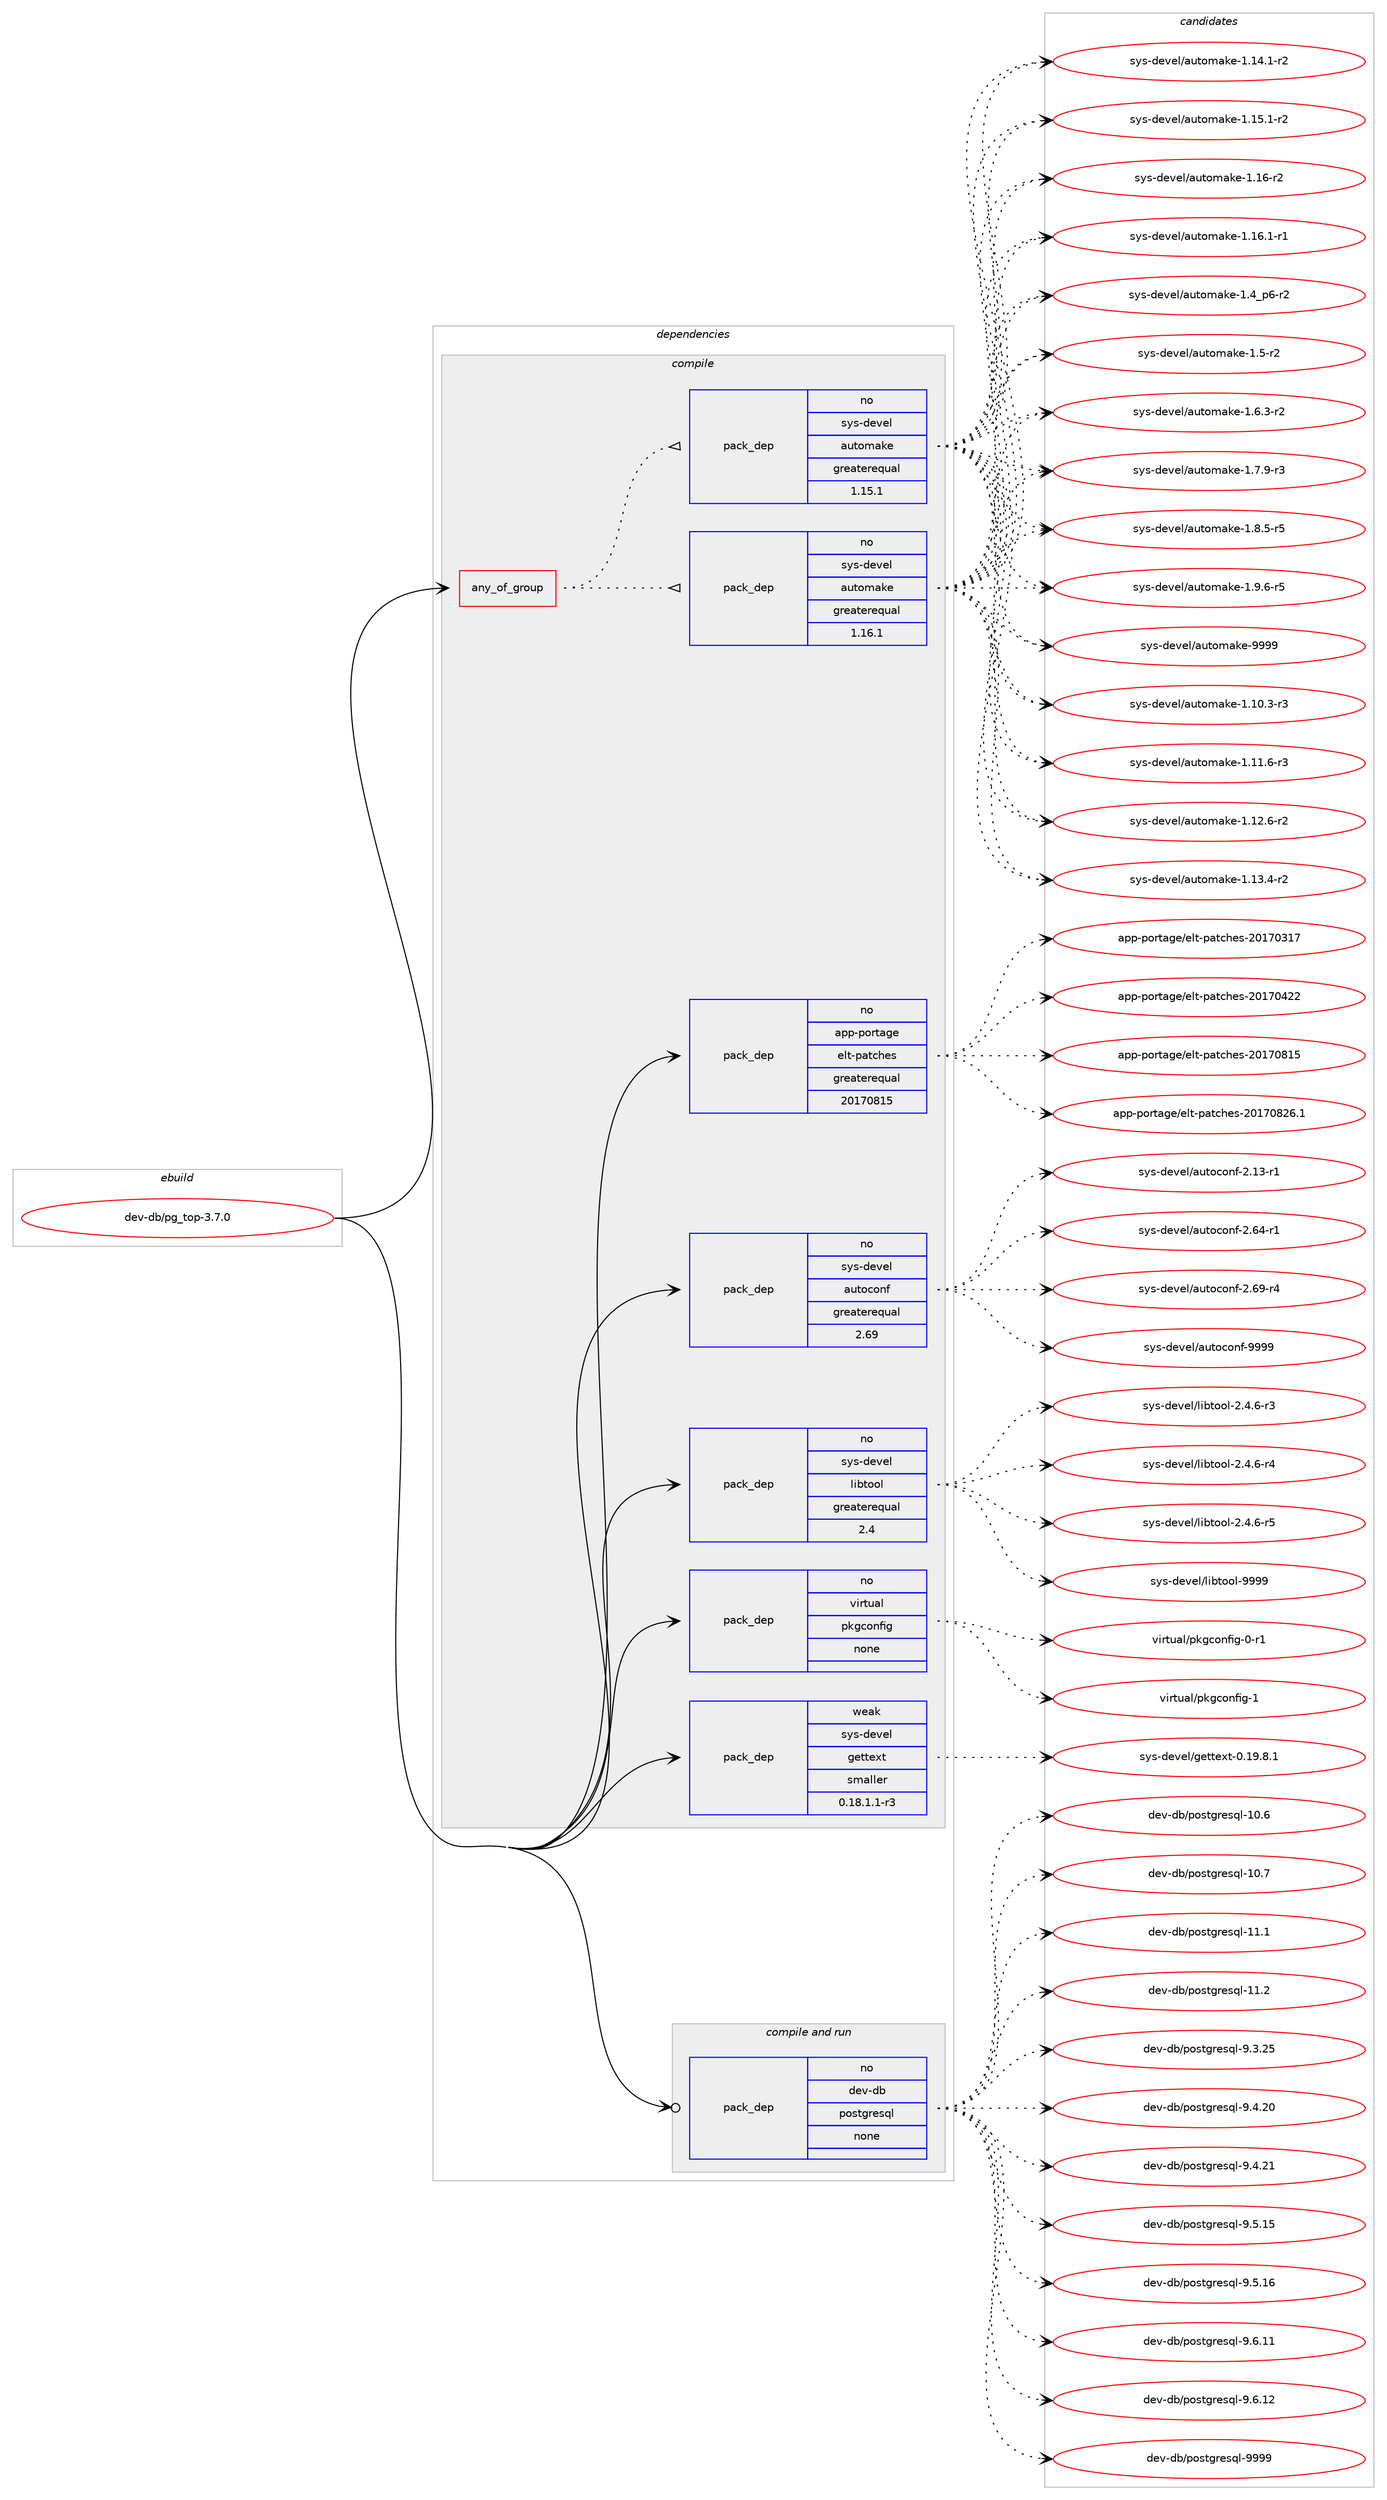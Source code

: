 digraph prolog {

# *************
# Graph options
# *************

newrank=true;
concentrate=true;
compound=true;
graph [rankdir=LR,fontname=Helvetica,fontsize=10,ranksep=1.5];#, ranksep=2.5, nodesep=0.2];
edge  [arrowhead=vee];
node  [fontname=Helvetica,fontsize=10];

# **********
# The ebuild
# **********

subgraph cluster_leftcol {
color=gray;
rank=same;
label=<<i>ebuild</i>>;
id [label="dev-db/pg_top-3.7.0", color=red, width=4, href="../dev-db/pg_top-3.7.0.svg"];
}

# ****************
# The dependencies
# ****************

subgraph cluster_midcol {
color=gray;
label=<<i>dependencies</i>>;
subgraph cluster_compile {
fillcolor="#eeeeee";
style=filled;
label=<<i>compile</i>>;
subgraph any20401 {
dependency1321259 [label=<<TABLE BORDER="0" CELLBORDER="1" CELLSPACING="0" CELLPADDING="4"><TR><TD CELLPADDING="10">any_of_group</TD></TR></TABLE>>, shape=none, color=red];subgraph pack942789 {
dependency1321260 [label=<<TABLE BORDER="0" CELLBORDER="1" CELLSPACING="0" CELLPADDING="4" WIDTH="220"><TR><TD ROWSPAN="6" CELLPADDING="30">pack_dep</TD></TR><TR><TD WIDTH="110">no</TD></TR><TR><TD>sys-devel</TD></TR><TR><TD>automake</TD></TR><TR><TD>greaterequal</TD></TR><TR><TD>1.16.1</TD></TR></TABLE>>, shape=none, color=blue];
}
dependency1321259:e -> dependency1321260:w [weight=20,style="dotted",arrowhead="oinv"];
subgraph pack942790 {
dependency1321261 [label=<<TABLE BORDER="0" CELLBORDER="1" CELLSPACING="0" CELLPADDING="4" WIDTH="220"><TR><TD ROWSPAN="6" CELLPADDING="30">pack_dep</TD></TR><TR><TD WIDTH="110">no</TD></TR><TR><TD>sys-devel</TD></TR><TR><TD>automake</TD></TR><TR><TD>greaterequal</TD></TR><TR><TD>1.15.1</TD></TR></TABLE>>, shape=none, color=blue];
}
dependency1321259:e -> dependency1321261:w [weight=20,style="dotted",arrowhead="oinv"];
}
id:e -> dependency1321259:w [weight=20,style="solid",arrowhead="vee"];
subgraph pack942791 {
dependency1321262 [label=<<TABLE BORDER="0" CELLBORDER="1" CELLSPACING="0" CELLPADDING="4" WIDTH="220"><TR><TD ROWSPAN="6" CELLPADDING="30">pack_dep</TD></TR><TR><TD WIDTH="110">no</TD></TR><TR><TD>app-portage</TD></TR><TR><TD>elt-patches</TD></TR><TR><TD>greaterequal</TD></TR><TR><TD>20170815</TD></TR></TABLE>>, shape=none, color=blue];
}
id:e -> dependency1321262:w [weight=20,style="solid",arrowhead="vee"];
subgraph pack942792 {
dependency1321263 [label=<<TABLE BORDER="0" CELLBORDER="1" CELLSPACING="0" CELLPADDING="4" WIDTH="220"><TR><TD ROWSPAN="6" CELLPADDING="30">pack_dep</TD></TR><TR><TD WIDTH="110">no</TD></TR><TR><TD>sys-devel</TD></TR><TR><TD>autoconf</TD></TR><TR><TD>greaterequal</TD></TR><TR><TD>2.69</TD></TR></TABLE>>, shape=none, color=blue];
}
id:e -> dependency1321263:w [weight=20,style="solid",arrowhead="vee"];
subgraph pack942793 {
dependency1321264 [label=<<TABLE BORDER="0" CELLBORDER="1" CELLSPACING="0" CELLPADDING="4" WIDTH="220"><TR><TD ROWSPAN="6" CELLPADDING="30">pack_dep</TD></TR><TR><TD WIDTH="110">no</TD></TR><TR><TD>sys-devel</TD></TR><TR><TD>libtool</TD></TR><TR><TD>greaterequal</TD></TR><TR><TD>2.4</TD></TR></TABLE>>, shape=none, color=blue];
}
id:e -> dependency1321264:w [weight=20,style="solid",arrowhead="vee"];
subgraph pack942794 {
dependency1321265 [label=<<TABLE BORDER="0" CELLBORDER="1" CELLSPACING="0" CELLPADDING="4" WIDTH="220"><TR><TD ROWSPAN="6" CELLPADDING="30">pack_dep</TD></TR><TR><TD WIDTH="110">no</TD></TR><TR><TD>virtual</TD></TR><TR><TD>pkgconfig</TD></TR><TR><TD>none</TD></TR><TR><TD></TD></TR></TABLE>>, shape=none, color=blue];
}
id:e -> dependency1321265:w [weight=20,style="solid",arrowhead="vee"];
subgraph pack942795 {
dependency1321266 [label=<<TABLE BORDER="0" CELLBORDER="1" CELLSPACING="0" CELLPADDING="4" WIDTH="220"><TR><TD ROWSPAN="6" CELLPADDING="30">pack_dep</TD></TR><TR><TD WIDTH="110">weak</TD></TR><TR><TD>sys-devel</TD></TR><TR><TD>gettext</TD></TR><TR><TD>smaller</TD></TR><TR><TD>0.18.1.1-r3</TD></TR></TABLE>>, shape=none, color=blue];
}
id:e -> dependency1321266:w [weight=20,style="solid",arrowhead="vee"];
}
subgraph cluster_compileandrun {
fillcolor="#eeeeee";
style=filled;
label=<<i>compile and run</i>>;
subgraph pack942796 {
dependency1321267 [label=<<TABLE BORDER="0" CELLBORDER="1" CELLSPACING="0" CELLPADDING="4" WIDTH="220"><TR><TD ROWSPAN="6" CELLPADDING="30">pack_dep</TD></TR><TR><TD WIDTH="110">no</TD></TR><TR><TD>dev-db</TD></TR><TR><TD>postgresql</TD></TR><TR><TD>none</TD></TR><TR><TD></TD></TR></TABLE>>, shape=none, color=blue];
}
id:e -> dependency1321267:w [weight=20,style="solid",arrowhead="odotvee"];
}
subgraph cluster_run {
fillcolor="#eeeeee";
style=filled;
label=<<i>run</i>>;
}
}

# **************
# The candidates
# **************

subgraph cluster_choices {
rank=same;
color=gray;
label=<<i>candidates</i>>;

subgraph choice942789 {
color=black;
nodesep=1;
choice11512111545100101118101108479711711611110997107101454946494846514511451 [label="sys-devel/automake-1.10.3-r3", color=red, width=4,href="../sys-devel/automake-1.10.3-r3.svg"];
choice11512111545100101118101108479711711611110997107101454946494946544511451 [label="sys-devel/automake-1.11.6-r3", color=red, width=4,href="../sys-devel/automake-1.11.6-r3.svg"];
choice11512111545100101118101108479711711611110997107101454946495046544511450 [label="sys-devel/automake-1.12.6-r2", color=red, width=4,href="../sys-devel/automake-1.12.6-r2.svg"];
choice11512111545100101118101108479711711611110997107101454946495146524511450 [label="sys-devel/automake-1.13.4-r2", color=red, width=4,href="../sys-devel/automake-1.13.4-r2.svg"];
choice11512111545100101118101108479711711611110997107101454946495246494511450 [label="sys-devel/automake-1.14.1-r2", color=red, width=4,href="../sys-devel/automake-1.14.1-r2.svg"];
choice11512111545100101118101108479711711611110997107101454946495346494511450 [label="sys-devel/automake-1.15.1-r2", color=red, width=4,href="../sys-devel/automake-1.15.1-r2.svg"];
choice1151211154510010111810110847971171161111099710710145494649544511450 [label="sys-devel/automake-1.16-r2", color=red, width=4,href="../sys-devel/automake-1.16-r2.svg"];
choice11512111545100101118101108479711711611110997107101454946495446494511449 [label="sys-devel/automake-1.16.1-r1", color=red, width=4,href="../sys-devel/automake-1.16.1-r1.svg"];
choice115121115451001011181011084797117116111109971071014549465295112544511450 [label="sys-devel/automake-1.4_p6-r2", color=red, width=4,href="../sys-devel/automake-1.4_p6-r2.svg"];
choice11512111545100101118101108479711711611110997107101454946534511450 [label="sys-devel/automake-1.5-r2", color=red, width=4,href="../sys-devel/automake-1.5-r2.svg"];
choice115121115451001011181011084797117116111109971071014549465446514511450 [label="sys-devel/automake-1.6.3-r2", color=red, width=4,href="../sys-devel/automake-1.6.3-r2.svg"];
choice115121115451001011181011084797117116111109971071014549465546574511451 [label="sys-devel/automake-1.7.9-r3", color=red, width=4,href="../sys-devel/automake-1.7.9-r3.svg"];
choice115121115451001011181011084797117116111109971071014549465646534511453 [label="sys-devel/automake-1.8.5-r5", color=red, width=4,href="../sys-devel/automake-1.8.5-r5.svg"];
choice115121115451001011181011084797117116111109971071014549465746544511453 [label="sys-devel/automake-1.9.6-r5", color=red, width=4,href="../sys-devel/automake-1.9.6-r5.svg"];
choice115121115451001011181011084797117116111109971071014557575757 [label="sys-devel/automake-9999", color=red, width=4,href="../sys-devel/automake-9999.svg"];
dependency1321260:e -> choice11512111545100101118101108479711711611110997107101454946494846514511451:w [style=dotted,weight="100"];
dependency1321260:e -> choice11512111545100101118101108479711711611110997107101454946494946544511451:w [style=dotted,weight="100"];
dependency1321260:e -> choice11512111545100101118101108479711711611110997107101454946495046544511450:w [style=dotted,weight="100"];
dependency1321260:e -> choice11512111545100101118101108479711711611110997107101454946495146524511450:w [style=dotted,weight="100"];
dependency1321260:e -> choice11512111545100101118101108479711711611110997107101454946495246494511450:w [style=dotted,weight="100"];
dependency1321260:e -> choice11512111545100101118101108479711711611110997107101454946495346494511450:w [style=dotted,weight="100"];
dependency1321260:e -> choice1151211154510010111810110847971171161111099710710145494649544511450:w [style=dotted,weight="100"];
dependency1321260:e -> choice11512111545100101118101108479711711611110997107101454946495446494511449:w [style=dotted,weight="100"];
dependency1321260:e -> choice115121115451001011181011084797117116111109971071014549465295112544511450:w [style=dotted,weight="100"];
dependency1321260:e -> choice11512111545100101118101108479711711611110997107101454946534511450:w [style=dotted,weight="100"];
dependency1321260:e -> choice115121115451001011181011084797117116111109971071014549465446514511450:w [style=dotted,weight="100"];
dependency1321260:e -> choice115121115451001011181011084797117116111109971071014549465546574511451:w [style=dotted,weight="100"];
dependency1321260:e -> choice115121115451001011181011084797117116111109971071014549465646534511453:w [style=dotted,weight="100"];
dependency1321260:e -> choice115121115451001011181011084797117116111109971071014549465746544511453:w [style=dotted,weight="100"];
dependency1321260:e -> choice115121115451001011181011084797117116111109971071014557575757:w [style=dotted,weight="100"];
}
subgraph choice942790 {
color=black;
nodesep=1;
choice11512111545100101118101108479711711611110997107101454946494846514511451 [label="sys-devel/automake-1.10.3-r3", color=red, width=4,href="../sys-devel/automake-1.10.3-r3.svg"];
choice11512111545100101118101108479711711611110997107101454946494946544511451 [label="sys-devel/automake-1.11.6-r3", color=red, width=4,href="../sys-devel/automake-1.11.6-r3.svg"];
choice11512111545100101118101108479711711611110997107101454946495046544511450 [label="sys-devel/automake-1.12.6-r2", color=red, width=4,href="../sys-devel/automake-1.12.6-r2.svg"];
choice11512111545100101118101108479711711611110997107101454946495146524511450 [label="sys-devel/automake-1.13.4-r2", color=red, width=4,href="../sys-devel/automake-1.13.4-r2.svg"];
choice11512111545100101118101108479711711611110997107101454946495246494511450 [label="sys-devel/automake-1.14.1-r2", color=red, width=4,href="../sys-devel/automake-1.14.1-r2.svg"];
choice11512111545100101118101108479711711611110997107101454946495346494511450 [label="sys-devel/automake-1.15.1-r2", color=red, width=4,href="../sys-devel/automake-1.15.1-r2.svg"];
choice1151211154510010111810110847971171161111099710710145494649544511450 [label="sys-devel/automake-1.16-r2", color=red, width=4,href="../sys-devel/automake-1.16-r2.svg"];
choice11512111545100101118101108479711711611110997107101454946495446494511449 [label="sys-devel/automake-1.16.1-r1", color=red, width=4,href="../sys-devel/automake-1.16.1-r1.svg"];
choice115121115451001011181011084797117116111109971071014549465295112544511450 [label="sys-devel/automake-1.4_p6-r2", color=red, width=4,href="../sys-devel/automake-1.4_p6-r2.svg"];
choice11512111545100101118101108479711711611110997107101454946534511450 [label="sys-devel/automake-1.5-r2", color=red, width=4,href="../sys-devel/automake-1.5-r2.svg"];
choice115121115451001011181011084797117116111109971071014549465446514511450 [label="sys-devel/automake-1.6.3-r2", color=red, width=4,href="../sys-devel/automake-1.6.3-r2.svg"];
choice115121115451001011181011084797117116111109971071014549465546574511451 [label="sys-devel/automake-1.7.9-r3", color=red, width=4,href="../sys-devel/automake-1.7.9-r3.svg"];
choice115121115451001011181011084797117116111109971071014549465646534511453 [label="sys-devel/automake-1.8.5-r5", color=red, width=4,href="../sys-devel/automake-1.8.5-r5.svg"];
choice115121115451001011181011084797117116111109971071014549465746544511453 [label="sys-devel/automake-1.9.6-r5", color=red, width=4,href="../sys-devel/automake-1.9.6-r5.svg"];
choice115121115451001011181011084797117116111109971071014557575757 [label="sys-devel/automake-9999", color=red, width=4,href="../sys-devel/automake-9999.svg"];
dependency1321261:e -> choice11512111545100101118101108479711711611110997107101454946494846514511451:w [style=dotted,weight="100"];
dependency1321261:e -> choice11512111545100101118101108479711711611110997107101454946494946544511451:w [style=dotted,weight="100"];
dependency1321261:e -> choice11512111545100101118101108479711711611110997107101454946495046544511450:w [style=dotted,weight="100"];
dependency1321261:e -> choice11512111545100101118101108479711711611110997107101454946495146524511450:w [style=dotted,weight="100"];
dependency1321261:e -> choice11512111545100101118101108479711711611110997107101454946495246494511450:w [style=dotted,weight="100"];
dependency1321261:e -> choice11512111545100101118101108479711711611110997107101454946495346494511450:w [style=dotted,weight="100"];
dependency1321261:e -> choice1151211154510010111810110847971171161111099710710145494649544511450:w [style=dotted,weight="100"];
dependency1321261:e -> choice11512111545100101118101108479711711611110997107101454946495446494511449:w [style=dotted,weight="100"];
dependency1321261:e -> choice115121115451001011181011084797117116111109971071014549465295112544511450:w [style=dotted,weight="100"];
dependency1321261:e -> choice11512111545100101118101108479711711611110997107101454946534511450:w [style=dotted,weight="100"];
dependency1321261:e -> choice115121115451001011181011084797117116111109971071014549465446514511450:w [style=dotted,weight="100"];
dependency1321261:e -> choice115121115451001011181011084797117116111109971071014549465546574511451:w [style=dotted,weight="100"];
dependency1321261:e -> choice115121115451001011181011084797117116111109971071014549465646534511453:w [style=dotted,weight="100"];
dependency1321261:e -> choice115121115451001011181011084797117116111109971071014549465746544511453:w [style=dotted,weight="100"];
dependency1321261:e -> choice115121115451001011181011084797117116111109971071014557575757:w [style=dotted,weight="100"];
}
subgraph choice942791 {
color=black;
nodesep=1;
choice97112112451121111141169710310147101108116451129711699104101115455048495548514955 [label="app-portage/elt-patches-20170317", color=red, width=4,href="../app-portage/elt-patches-20170317.svg"];
choice97112112451121111141169710310147101108116451129711699104101115455048495548525050 [label="app-portage/elt-patches-20170422", color=red, width=4,href="../app-portage/elt-patches-20170422.svg"];
choice97112112451121111141169710310147101108116451129711699104101115455048495548564953 [label="app-portage/elt-patches-20170815", color=red, width=4,href="../app-portage/elt-patches-20170815.svg"];
choice971121124511211111411697103101471011081164511297116991041011154550484955485650544649 [label="app-portage/elt-patches-20170826.1", color=red, width=4,href="../app-portage/elt-patches-20170826.1.svg"];
dependency1321262:e -> choice97112112451121111141169710310147101108116451129711699104101115455048495548514955:w [style=dotted,weight="100"];
dependency1321262:e -> choice97112112451121111141169710310147101108116451129711699104101115455048495548525050:w [style=dotted,weight="100"];
dependency1321262:e -> choice97112112451121111141169710310147101108116451129711699104101115455048495548564953:w [style=dotted,weight="100"];
dependency1321262:e -> choice971121124511211111411697103101471011081164511297116991041011154550484955485650544649:w [style=dotted,weight="100"];
}
subgraph choice942792 {
color=black;
nodesep=1;
choice1151211154510010111810110847971171161119911111010245504649514511449 [label="sys-devel/autoconf-2.13-r1", color=red, width=4,href="../sys-devel/autoconf-2.13-r1.svg"];
choice1151211154510010111810110847971171161119911111010245504654524511449 [label="sys-devel/autoconf-2.64-r1", color=red, width=4,href="../sys-devel/autoconf-2.64-r1.svg"];
choice1151211154510010111810110847971171161119911111010245504654574511452 [label="sys-devel/autoconf-2.69-r4", color=red, width=4,href="../sys-devel/autoconf-2.69-r4.svg"];
choice115121115451001011181011084797117116111991111101024557575757 [label="sys-devel/autoconf-9999", color=red, width=4,href="../sys-devel/autoconf-9999.svg"];
dependency1321263:e -> choice1151211154510010111810110847971171161119911111010245504649514511449:w [style=dotted,weight="100"];
dependency1321263:e -> choice1151211154510010111810110847971171161119911111010245504654524511449:w [style=dotted,weight="100"];
dependency1321263:e -> choice1151211154510010111810110847971171161119911111010245504654574511452:w [style=dotted,weight="100"];
dependency1321263:e -> choice115121115451001011181011084797117116111991111101024557575757:w [style=dotted,weight="100"];
}
subgraph choice942793 {
color=black;
nodesep=1;
choice1151211154510010111810110847108105981161111111084550465246544511451 [label="sys-devel/libtool-2.4.6-r3", color=red, width=4,href="../sys-devel/libtool-2.4.6-r3.svg"];
choice1151211154510010111810110847108105981161111111084550465246544511452 [label="sys-devel/libtool-2.4.6-r4", color=red, width=4,href="../sys-devel/libtool-2.4.6-r4.svg"];
choice1151211154510010111810110847108105981161111111084550465246544511453 [label="sys-devel/libtool-2.4.6-r5", color=red, width=4,href="../sys-devel/libtool-2.4.6-r5.svg"];
choice1151211154510010111810110847108105981161111111084557575757 [label="sys-devel/libtool-9999", color=red, width=4,href="../sys-devel/libtool-9999.svg"];
dependency1321264:e -> choice1151211154510010111810110847108105981161111111084550465246544511451:w [style=dotted,weight="100"];
dependency1321264:e -> choice1151211154510010111810110847108105981161111111084550465246544511452:w [style=dotted,weight="100"];
dependency1321264:e -> choice1151211154510010111810110847108105981161111111084550465246544511453:w [style=dotted,weight="100"];
dependency1321264:e -> choice1151211154510010111810110847108105981161111111084557575757:w [style=dotted,weight="100"];
}
subgraph choice942794 {
color=black;
nodesep=1;
choice11810511411611797108471121071039911111010210510345484511449 [label="virtual/pkgconfig-0-r1", color=red, width=4,href="../virtual/pkgconfig-0-r1.svg"];
choice1181051141161179710847112107103991111101021051034549 [label="virtual/pkgconfig-1", color=red, width=4,href="../virtual/pkgconfig-1.svg"];
dependency1321265:e -> choice11810511411611797108471121071039911111010210510345484511449:w [style=dotted,weight="100"];
dependency1321265:e -> choice1181051141161179710847112107103991111101021051034549:w [style=dotted,weight="100"];
}
subgraph choice942795 {
color=black;
nodesep=1;
choice1151211154510010111810110847103101116116101120116454846495746564649 [label="sys-devel/gettext-0.19.8.1", color=red, width=4,href="../sys-devel/gettext-0.19.8.1.svg"];
dependency1321266:e -> choice1151211154510010111810110847103101116116101120116454846495746564649:w [style=dotted,weight="100"];
}
subgraph choice942796 {
color=black;
nodesep=1;
choice1001011184510098471121111151161031141011151131084549484654 [label="dev-db/postgresql-10.6", color=red, width=4,href="../dev-db/postgresql-10.6.svg"];
choice1001011184510098471121111151161031141011151131084549484655 [label="dev-db/postgresql-10.7", color=red, width=4,href="../dev-db/postgresql-10.7.svg"];
choice1001011184510098471121111151161031141011151131084549494649 [label="dev-db/postgresql-11.1", color=red, width=4,href="../dev-db/postgresql-11.1.svg"];
choice1001011184510098471121111151161031141011151131084549494650 [label="dev-db/postgresql-11.2", color=red, width=4,href="../dev-db/postgresql-11.2.svg"];
choice10010111845100984711211111511610311410111511310845574651465053 [label="dev-db/postgresql-9.3.25", color=red, width=4,href="../dev-db/postgresql-9.3.25.svg"];
choice10010111845100984711211111511610311410111511310845574652465048 [label="dev-db/postgresql-9.4.20", color=red, width=4,href="../dev-db/postgresql-9.4.20.svg"];
choice10010111845100984711211111511610311410111511310845574652465049 [label="dev-db/postgresql-9.4.21", color=red, width=4,href="../dev-db/postgresql-9.4.21.svg"];
choice10010111845100984711211111511610311410111511310845574653464953 [label="dev-db/postgresql-9.5.15", color=red, width=4,href="../dev-db/postgresql-9.5.15.svg"];
choice10010111845100984711211111511610311410111511310845574653464954 [label="dev-db/postgresql-9.5.16", color=red, width=4,href="../dev-db/postgresql-9.5.16.svg"];
choice10010111845100984711211111511610311410111511310845574654464949 [label="dev-db/postgresql-9.6.11", color=red, width=4,href="../dev-db/postgresql-9.6.11.svg"];
choice10010111845100984711211111511610311410111511310845574654464950 [label="dev-db/postgresql-9.6.12", color=red, width=4,href="../dev-db/postgresql-9.6.12.svg"];
choice1001011184510098471121111151161031141011151131084557575757 [label="dev-db/postgresql-9999", color=red, width=4,href="../dev-db/postgresql-9999.svg"];
dependency1321267:e -> choice1001011184510098471121111151161031141011151131084549484654:w [style=dotted,weight="100"];
dependency1321267:e -> choice1001011184510098471121111151161031141011151131084549484655:w [style=dotted,weight="100"];
dependency1321267:e -> choice1001011184510098471121111151161031141011151131084549494649:w [style=dotted,weight="100"];
dependency1321267:e -> choice1001011184510098471121111151161031141011151131084549494650:w [style=dotted,weight="100"];
dependency1321267:e -> choice10010111845100984711211111511610311410111511310845574651465053:w [style=dotted,weight="100"];
dependency1321267:e -> choice10010111845100984711211111511610311410111511310845574652465048:w [style=dotted,weight="100"];
dependency1321267:e -> choice10010111845100984711211111511610311410111511310845574652465049:w [style=dotted,weight="100"];
dependency1321267:e -> choice10010111845100984711211111511610311410111511310845574653464953:w [style=dotted,weight="100"];
dependency1321267:e -> choice10010111845100984711211111511610311410111511310845574653464954:w [style=dotted,weight="100"];
dependency1321267:e -> choice10010111845100984711211111511610311410111511310845574654464949:w [style=dotted,weight="100"];
dependency1321267:e -> choice10010111845100984711211111511610311410111511310845574654464950:w [style=dotted,weight="100"];
dependency1321267:e -> choice1001011184510098471121111151161031141011151131084557575757:w [style=dotted,weight="100"];
}
}

}
